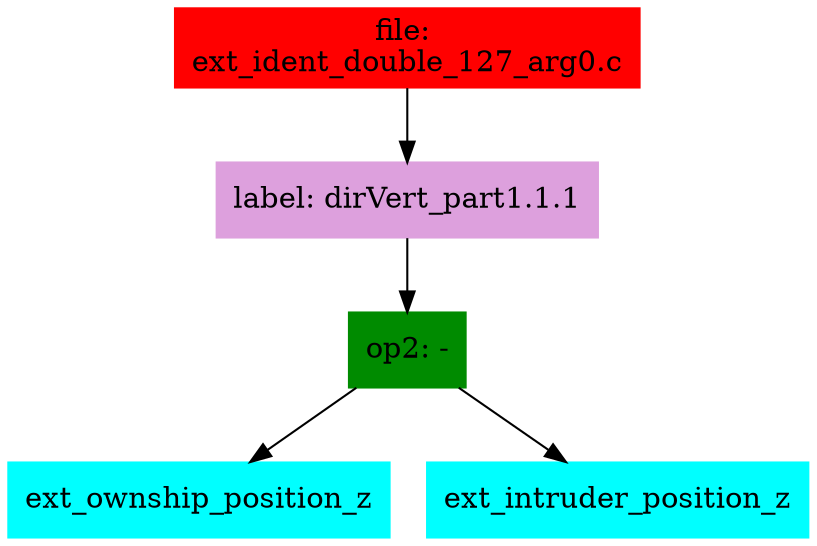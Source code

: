 digraph G {
node [shape=box]

0 [label="file: 
ext_ident_double_127_arg0.c",color=red, style=filled]
1 [label="label: dirVert_part1.1.1",color=plum, style=filled]
0 -> 1
2 [label="op2: -",color=green4, style=filled]
1 -> 2
3 [label="ext_ownship_position_z",color=cyan1, style=filled]
2 -> 3
4 [label="ext_intruder_position_z",color=cyan1, style=filled]
2 -> 4


}

